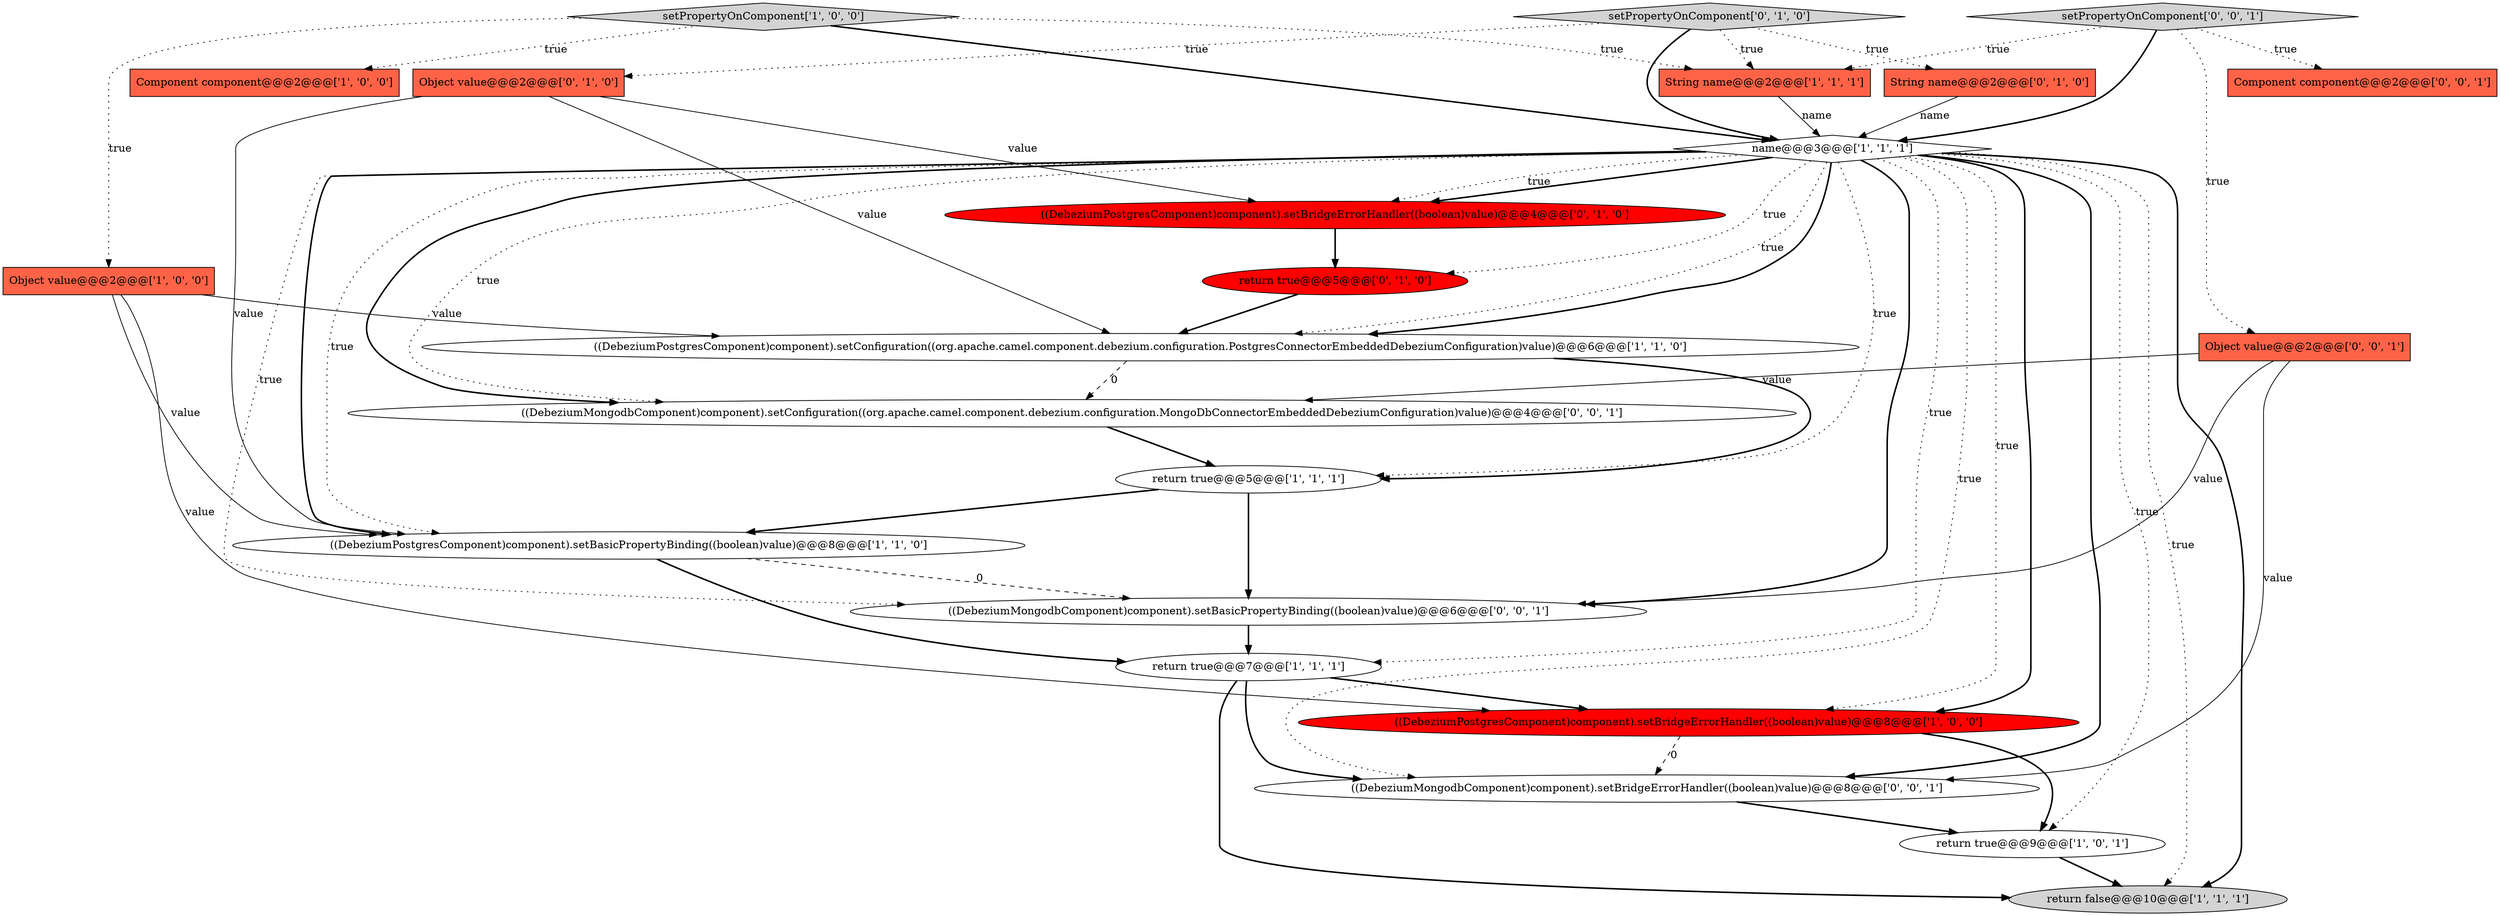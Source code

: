 digraph {
15 [style = filled, label = "Object value@@@2@@@['0', '1', '0']", fillcolor = tomato, shape = box image = "AAA0AAABBB2BBB"];
0 [style = filled, label = "name@@@3@@@['1', '1', '1']", fillcolor = white, shape = diamond image = "AAA0AAABBB1BBB"];
21 [style = filled, label = "setPropertyOnComponent['0', '0', '1']", fillcolor = lightgray, shape = diamond image = "AAA0AAABBB3BBB"];
20 [style = filled, label = "((DebeziumMongodbComponent)component).setConfiguration((org.apache.camel.component.debezium.configuration.MongoDbConnectorEmbeddedDebeziumConfiguration)value)@@@4@@@['0', '0', '1']", fillcolor = white, shape = ellipse image = "AAA0AAABBB3BBB"];
8 [style = filled, label = "return true@@@5@@@['1', '1', '1']", fillcolor = white, shape = ellipse image = "AAA0AAABBB1BBB"];
13 [style = filled, label = "return true@@@5@@@['0', '1', '0']", fillcolor = red, shape = ellipse image = "AAA1AAABBB2BBB"];
19 [style = filled, label = "((DebeziumMongodbComponent)component).setBridgeErrorHandler((boolean)value)@@@8@@@['0', '0', '1']", fillcolor = white, shape = ellipse image = "AAA0AAABBB3BBB"];
4 [style = filled, label = "Object value@@@2@@@['1', '0', '0']", fillcolor = tomato, shape = box image = "AAA0AAABBB1BBB"];
17 [style = filled, label = "Object value@@@2@@@['0', '0', '1']", fillcolor = tomato, shape = box image = "AAA0AAABBB3BBB"];
3 [style = filled, label = "Component component@@@2@@@['1', '0', '0']", fillcolor = tomato, shape = box image = "AAA0AAABBB1BBB"];
14 [style = filled, label = "setPropertyOnComponent['0', '1', '0']", fillcolor = lightgray, shape = diamond image = "AAA0AAABBB2BBB"];
11 [style = filled, label = "return true@@@9@@@['1', '0', '1']", fillcolor = white, shape = ellipse image = "AAA0AAABBB1BBB"];
10 [style = filled, label = "((DebeziumPostgresComponent)component).setConfiguration((org.apache.camel.component.debezium.configuration.PostgresConnectorEmbeddedDebeziumConfiguration)value)@@@6@@@['1', '1', '0']", fillcolor = white, shape = ellipse image = "AAA0AAABBB1BBB"];
7 [style = filled, label = "String name@@@2@@@['1', '1', '1']", fillcolor = tomato, shape = box image = "AAA0AAABBB1BBB"];
16 [style = filled, label = "((DebeziumPostgresComponent)component).setBridgeErrorHandler((boolean)value)@@@4@@@['0', '1', '0']", fillcolor = red, shape = ellipse image = "AAA1AAABBB2BBB"];
12 [style = filled, label = "String name@@@2@@@['0', '1', '0']", fillcolor = tomato, shape = box image = "AAA0AAABBB2BBB"];
18 [style = filled, label = "((DebeziumMongodbComponent)component).setBasicPropertyBinding((boolean)value)@@@6@@@['0', '0', '1']", fillcolor = white, shape = ellipse image = "AAA0AAABBB3BBB"];
22 [style = filled, label = "Component component@@@2@@@['0', '0', '1']", fillcolor = tomato, shape = box image = "AAA0AAABBB3BBB"];
5 [style = filled, label = "setPropertyOnComponent['1', '0', '0']", fillcolor = lightgray, shape = diamond image = "AAA0AAABBB1BBB"];
2 [style = filled, label = "((DebeziumPostgresComponent)component).setBridgeErrorHandler((boolean)value)@@@8@@@['1', '0', '0']", fillcolor = red, shape = ellipse image = "AAA1AAABBB1BBB"];
1 [style = filled, label = "return false@@@10@@@['1', '1', '1']", fillcolor = lightgray, shape = ellipse image = "AAA0AAABBB1BBB"];
6 [style = filled, label = "return true@@@7@@@['1', '1', '1']", fillcolor = white, shape = ellipse image = "AAA0AAABBB1BBB"];
9 [style = filled, label = "((DebeziumPostgresComponent)component).setBasicPropertyBinding((boolean)value)@@@8@@@['1', '1', '0']", fillcolor = white, shape = ellipse image = "AAA0AAABBB1BBB"];
13->10 [style = bold, label=""];
15->10 [style = solid, label="value"];
0->16 [style = bold, label=""];
0->9 [style = bold, label=""];
16->13 [style = bold, label=""];
2->19 [style = dashed, label="0"];
0->13 [style = dotted, label="true"];
14->12 [style = dotted, label="true"];
0->18 [style = dotted, label="true"];
21->0 [style = bold, label=""];
0->10 [style = dotted, label="true"];
11->1 [style = bold, label=""];
0->19 [style = bold, label=""];
0->19 [style = dotted, label="true"];
8->18 [style = bold, label=""];
9->18 [style = dashed, label="0"];
7->0 [style = solid, label="name"];
12->0 [style = solid, label="name"];
0->2 [style = bold, label=""];
0->20 [style = dotted, label="true"];
4->10 [style = solid, label="value"];
21->22 [style = dotted, label="true"];
15->16 [style = solid, label="value"];
19->11 [style = bold, label=""];
21->17 [style = dotted, label="true"];
6->19 [style = bold, label=""];
17->19 [style = solid, label="value"];
5->3 [style = dotted, label="true"];
0->6 [style = dotted, label="true"];
17->20 [style = solid, label="value"];
5->4 [style = dotted, label="true"];
9->6 [style = bold, label=""];
6->2 [style = bold, label=""];
0->8 [style = dotted, label="true"];
6->1 [style = bold, label=""];
17->18 [style = solid, label="value"];
14->15 [style = dotted, label="true"];
0->10 [style = bold, label=""];
20->8 [style = bold, label=""];
10->8 [style = bold, label=""];
5->0 [style = bold, label=""];
14->0 [style = bold, label=""];
18->6 [style = bold, label=""];
5->7 [style = dotted, label="true"];
0->1 [style = bold, label=""];
21->7 [style = dotted, label="true"];
14->7 [style = dotted, label="true"];
8->9 [style = bold, label=""];
4->9 [style = solid, label="value"];
0->18 [style = bold, label=""];
0->20 [style = bold, label=""];
10->20 [style = dashed, label="0"];
0->16 [style = dotted, label="true"];
0->2 [style = dotted, label="true"];
4->2 [style = solid, label="value"];
0->11 [style = dotted, label="true"];
0->9 [style = dotted, label="true"];
2->11 [style = bold, label=""];
0->1 [style = dotted, label="true"];
15->9 [style = solid, label="value"];
}
